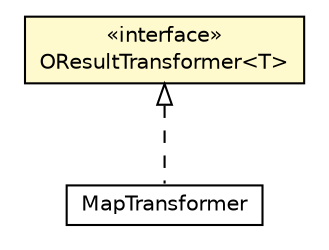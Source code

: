 #!/usr/local/bin/dot
#
# Class diagram 
# Generated by UMLGraph version R5_6-24-gf6e263 (http://www.umlgraph.org/)
#

digraph G {
	edge [fontname="Helvetica",fontsize=10,labelfontname="Helvetica",labelfontsize=10];
	node [fontname="Helvetica",fontsize=10,shape=plaintext];
	nodesep=0.25;
	ranksep=0.5;
	// com.orientechnologies.orient.core.command.script.transformer.result.OResultTransformer<T>
	c5824502 [label=<<table title="com.orientechnologies.orient.core.command.script.transformer.result.OResultTransformer" border="0" cellborder="1" cellspacing="0" cellpadding="2" port="p" bgcolor="lemonChiffon" href="./OResultTransformer.html">
		<tr><td><table border="0" cellspacing="0" cellpadding="1">
<tr><td align="center" balign="center"> &#171;interface&#187; </td></tr>
<tr><td align="center" balign="center"> OResultTransformer&lt;T&gt; </td></tr>
		</table></td></tr>
		</table>>, URL="./OResultTransformer.html", fontname="Helvetica", fontcolor="black", fontsize=10.0];
	// com.orientechnologies.orient.core.command.script.transformer.result.MapTransformer
	c5824503 [label=<<table title="com.orientechnologies.orient.core.command.script.transformer.result.MapTransformer" border="0" cellborder="1" cellspacing="0" cellpadding="2" port="p" href="./MapTransformer.html">
		<tr><td><table border="0" cellspacing="0" cellpadding="1">
<tr><td align="center" balign="center"> MapTransformer </td></tr>
		</table></td></tr>
		</table>>, URL="./MapTransformer.html", fontname="Helvetica", fontcolor="black", fontsize=10.0];
	//com.orientechnologies.orient.core.command.script.transformer.result.MapTransformer implements com.orientechnologies.orient.core.command.script.transformer.result.OResultTransformer<T>
	c5824502:p -> c5824503:p [dir=back,arrowtail=empty,style=dashed];
}


